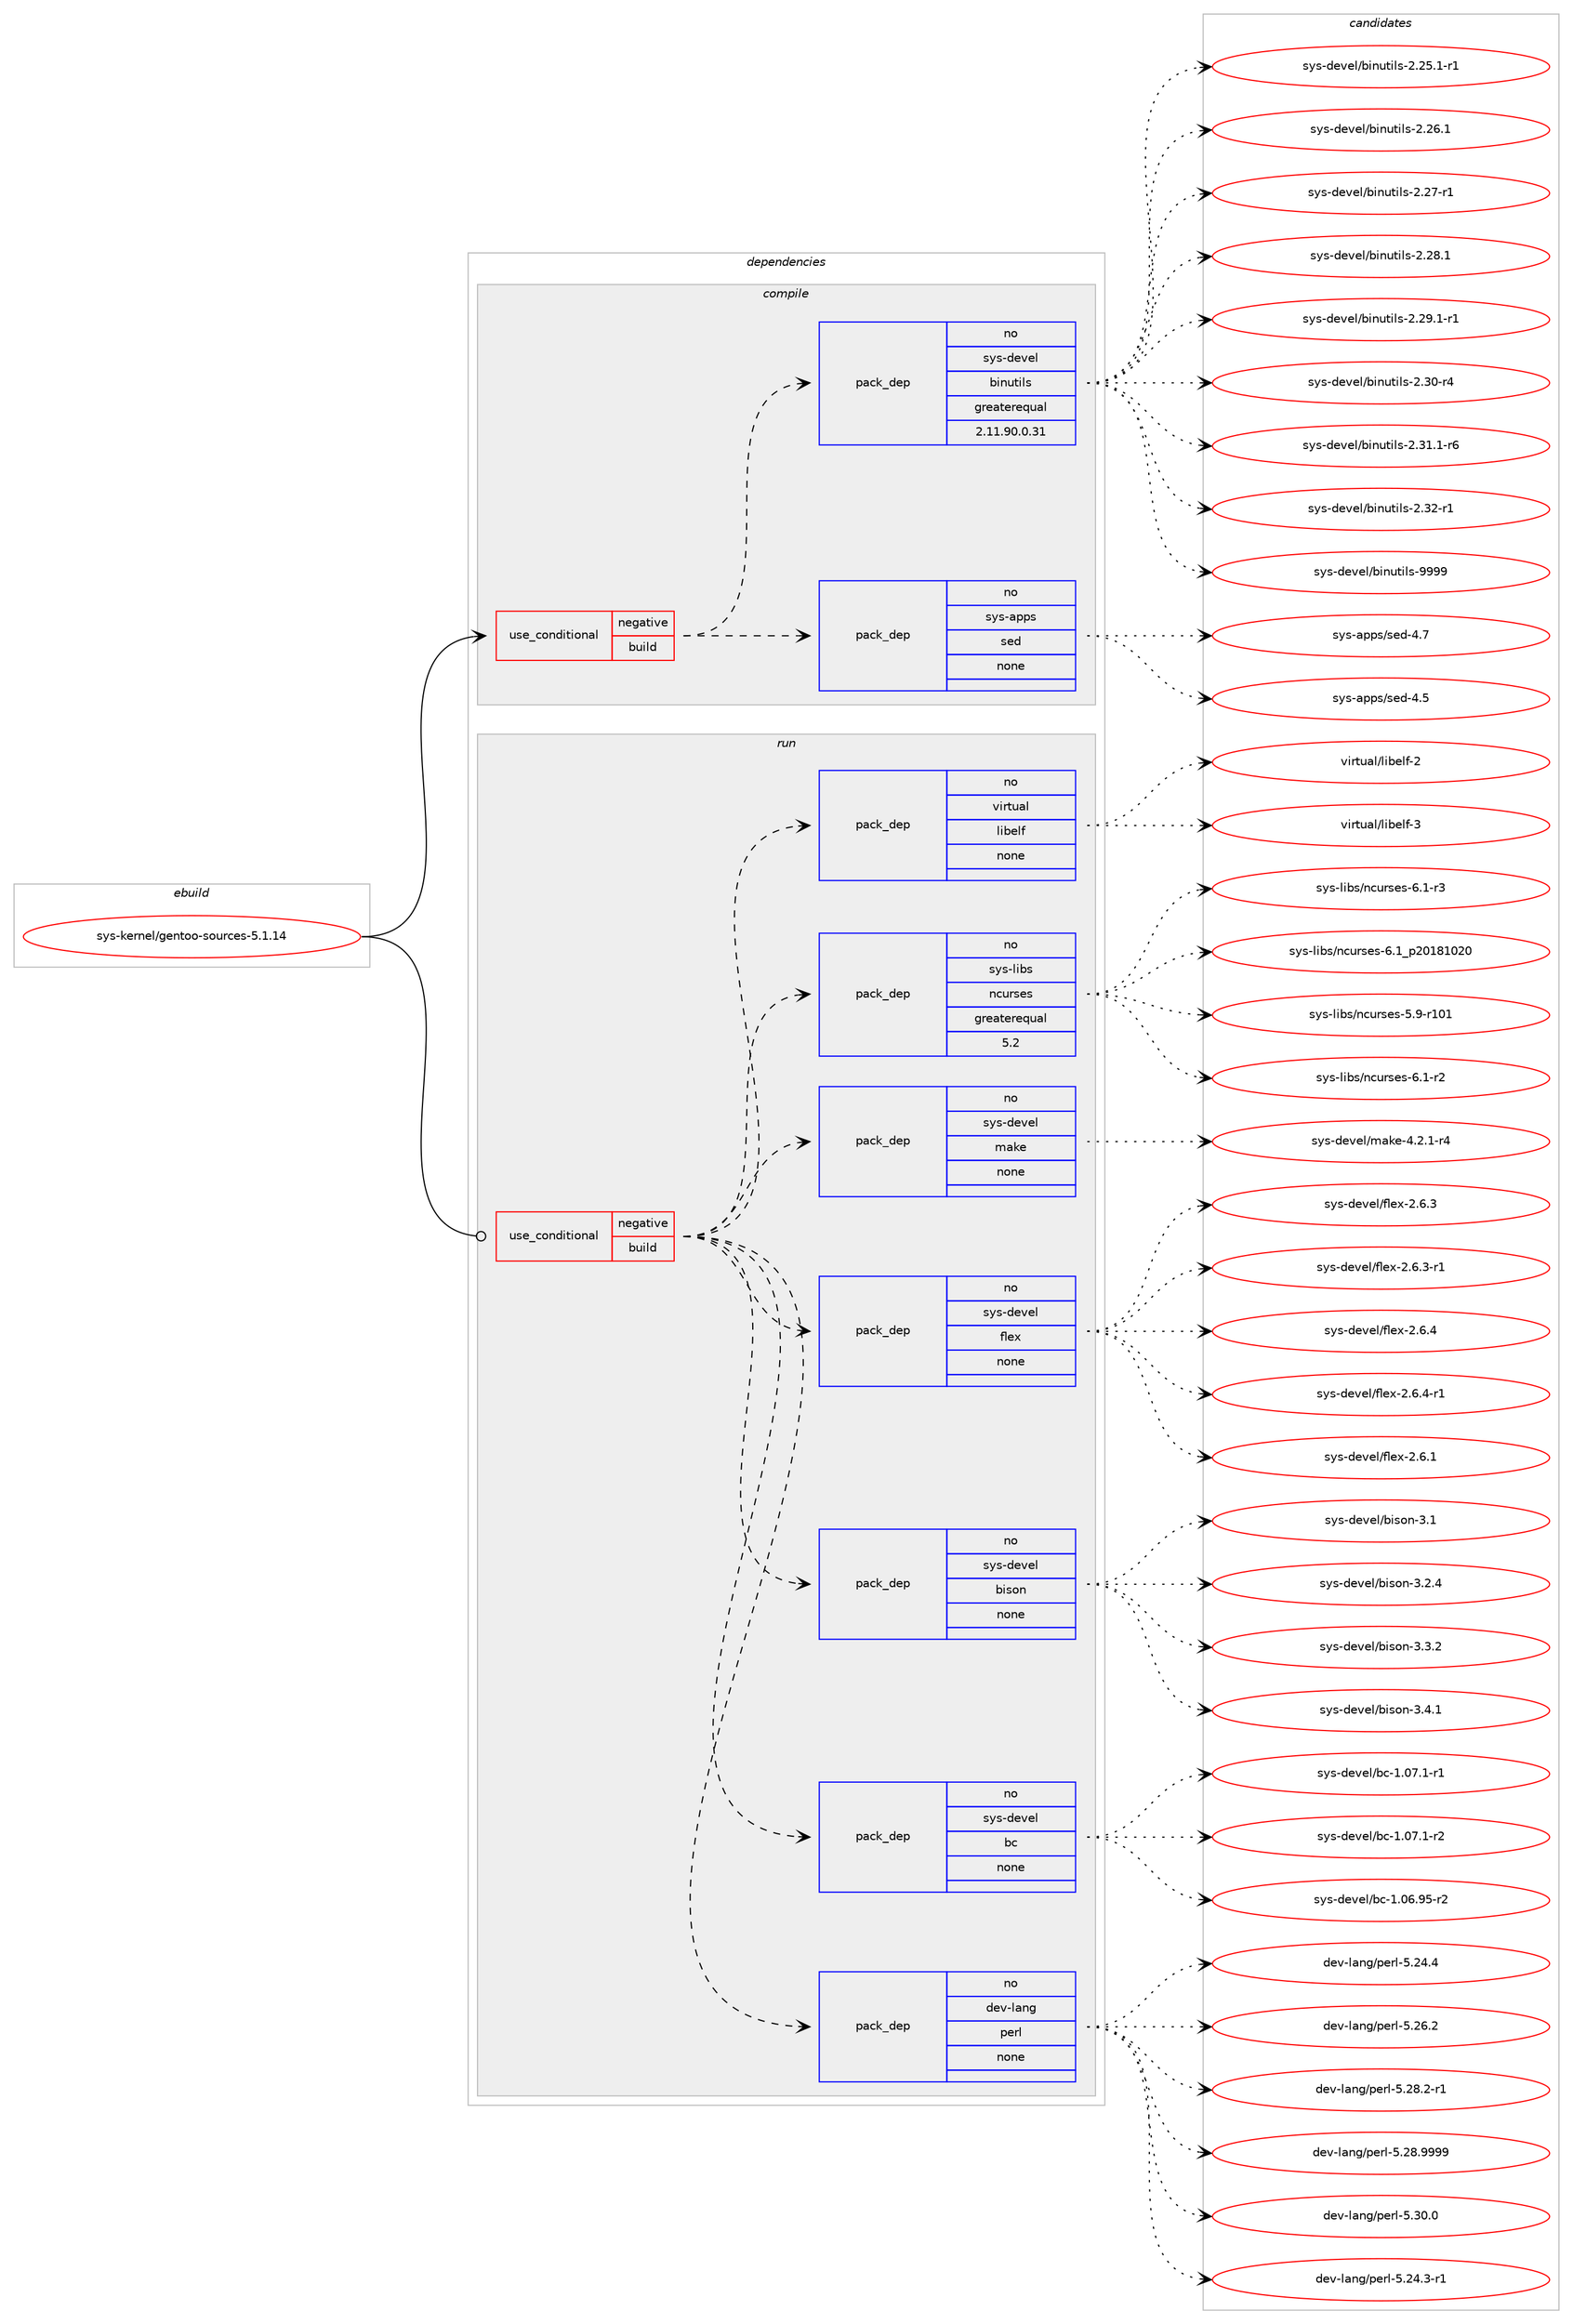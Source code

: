 digraph prolog {

# *************
# Graph options
# *************

newrank=true;
concentrate=true;
compound=true;
graph [rankdir=LR,fontname=Helvetica,fontsize=10,ranksep=1.5];#, ranksep=2.5, nodesep=0.2];
edge  [arrowhead=vee];
node  [fontname=Helvetica,fontsize=10];

# **********
# The ebuild
# **********

subgraph cluster_leftcol {
color=gray;
rank=same;
label=<<i>ebuild</i>>;
id [label="sys-kernel/gentoo-sources-5.1.14", color=red, width=4, href="../sys-kernel/gentoo-sources-5.1.14.svg"];
}

# ****************
# The dependencies
# ****************

subgraph cluster_midcol {
color=gray;
label=<<i>dependencies</i>>;
subgraph cluster_compile {
fillcolor="#eeeeee";
style=filled;
label=<<i>compile</i>>;
subgraph cond81 {
dependency840 [label=<<TABLE BORDER="0" CELLBORDER="1" CELLSPACING="0" CELLPADDING="4"><TR><TD ROWSPAN="3" CELLPADDING="10">use_conditional</TD></TR><TR><TD>negative</TD></TR><TR><TD>build</TD></TR></TABLE>>, shape=none, color=red];
subgraph pack753 {
dependency841 [label=<<TABLE BORDER="0" CELLBORDER="1" CELLSPACING="0" CELLPADDING="4" WIDTH="220"><TR><TD ROWSPAN="6" CELLPADDING="30">pack_dep</TD></TR><TR><TD WIDTH="110">no</TD></TR><TR><TD>sys-apps</TD></TR><TR><TD>sed</TD></TR><TR><TD>none</TD></TR><TR><TD></TD></TR></TABLE>>, shape=none, color=blue];
}
dependency840:e -> dependency841:w [weight=20,style="dashed",arrowhead="vee"];
subgraph pack754 {
dependency842 [label=<<TABLE BORDER="0" CELLBORDER="1" CELLSPACING="0" CELLPADDING="4" WIDTH="220"><TR><TD ROWSPAN="6" CELLPADDING="30">pack_dep</TD></TR><TR><TD WIDTH="110">no</TD></TR><TR><TD>sys-devel</TD></TR><TR><TD>binutils</TD></TR><TR><TD>greaterequal</TD></TR><TR><TD>2.11.90.0.31</TD></TR></TABLE>>, shape=none, color=blue];
}
dependency840:e -> dependency842:w [weight=20,style="dashed",arrowhead="vee"];
}
id:e -> dependency840:w [weight=20,style="solid",arrowhead="vee"];
}
subgraph cluster_compileandrun {
fillcolor="#eeeeee";
style=filled;
label=<<i>compile and run</i>>;
}
subgraph cluster_run {
fillcolor="#eeeeee";
style=filled;
label=<<i>run</i>>;
subgraph cond82 {
dependency843 [label=<<TABLE BORDER="0" CELLBORDER="1" CELLSPACING="0" CELLPADDING="4"><TR><TD ROWSPAN="3" CELLPADDING="10">use_conditional</TD></TR><TR><TD>negative</TD></TR><TR><TD>build</TD></TR></TABLE>>, shape=none, color=red];
subgraph pack755 {
dependency844 [label=<<TABLE BORDER="0" CELLBORDER="1" CELLSPACING="0" CELLPADDING="4" WIDTH="220"><TR><TD ROWSPAN="6" CELLPADDING="30">pack_dep</TD></TR><TR><TD WIDTH="110">no</TD></TR><TR><TD>dev-lang</TD></TR><TR><TD>perl</TD></TR><TR><TD>none</TD></TR><TR><TD></TD></TR></TABLE>>, shape=none, color=blue];
}
dependency843:e -> dependency844:w [weight=20,style="dashed",arrowhead="vee"];
subgraph pack756 {
dependency845 [label=<<TABLE BORDER="0" CELLBORDER="1" CELLSPACING="0" CELLPADDING="4" WIDTH="220"><TR><TD ROWSPAN="6" CELLPADDING="30">pack_dep</TD></TR><TR><TD WIDTH="110">no</TD></TR><TR><TD>sys-devel</TD></TR><TR><TD>bc</TD></TR><TR><TD>none</TD></TR><TR><TD></TD></TR></TABLE>>, shape=none, color=blue];
}
dependency843:e -> dependency845:w [weight=20,style="dashed",arrowhead="vee"];
subgraph pack757 {
dependency846 [label=<<TABLE BORDER="0" CELLBORDER="1" CELLSPACING="0" CELLPADDING="4" WIDTH="220"><TR><TD ROWSPAN="6" CELLPADDING="30">pack_dep</TD></TR><TR><TD WIDTH="110">no</TD></TR><TR><TD>sys-devel</TD></TR><TR><TD>bison</TD></TR><TR><TD>none</TD></TR><TR><TD></TD></TR></TABLE>>, shape=none, color=blue];
}
dependency843:e -> dependency846:w [weight=20,style="dashed",arrowhead="vee"];
subgraph pack758 {
dependency847 [label=<<TABLE BORDER="0" CELLBORDER="1" CELLSPACING="0" CELLPADDING="4" WIDTH="220"><TR><TD ROWSPAN="6" CELLPADDING="30">pack_dep</TD></TR><TR><TD WIDTH="110">no</TD></TR><TR><TD>sys-devel</TD></TR><TR><TD>flex</TD></TR><TR><TD>none</TD></TR><TR><TD></TD></TR></TABLE>>, shape=none, color=blue];
}
dependency843:e -> dependency847:w [weight=20,style="dashed",arrowhead="vee"];
subgraph pack759 {
dependency848 [label=<<TABLE BORDER="0" CELLBORDER="1" CELLSPACING="0" CELLPADDING="4" WIDTH="220"><TR><TD ROWSPAN="6" CELLPADDING="30">pack_dep</TD></TR><TR><TD WIDTH="110">no</TD></TR><TR><TD>sys-devel</TD></TR><TR><TD>make</TD></TR><TR><TD>none</TD></TR><TR><TD></TD></TR></TABLE>>, shape=none, color=blue];
}
dependency843:e -> dependency848:w [weight=20,style="dashed",arrowhead="vee"];
subgraph pack760 {
dependency849 [label=<<TABLE BORDER="0" CELLBORDER="1" CELLSPACING="0" CELLPADDING="4" WIDTH="220"><TR><TD ROWSPAN="6" CELLPADDING="30">pack_dep</TD></TR><TR><TD WIDTH="110">no</TD></TR><TR><TD>sys-libs</TD></TR><TR><TD>ncurses</TD></TR><TR><TD>greaterequal</TD></TR><TR><TD>5.2</TD></TR></TABLE>>, shape=none, color=blue];
}
dependency843:e -> dependency849:w [weight=20,style="dashed",arrowhead="vee"];
subgraph pack761 {
dependency850 [label=<<TABLE BORDER="0" CELLBORDER="1" CELLSPACING="0" CELLPADDING="4" WIDTH="220"><TR><TD ROWSPAN="6" CELLPADDING="30">pack_dep</TD></TR><TR><TD WIDTH="110">no</TD></TR><TR><TD>virtual</TD></TR><TR><TD>libelf</TD></TR><TR><TD>none</TD></TR><TR><TD></TD></TR></TABLE>>, shape=none, color=blue];
}
dependency843:e -> dependency850:w [weight=20,style="dashed",arrowhead="vee"];
}
id:e -> dependency843:w [weight=20,style="solid",arrowhead="odot"];
}
}

# **************
# The candidates
# **************

subgraph cluster_choices {
rank=same;
color=gray;
label=<<i>candidates</i>>;

subgraph choice753 {
color=black;
nodesep=1;
choice11512111545971121121154711510110045524653 [label="sys-apps/sed-4.5", color=red, width=4,href="../sys-apps/sed-4.5.svg"];
choice11512111545971121121154711510110045524655 [label="sys-apps/sed-4.7", color=red, width=4,href="../sys-apps/sed-4.7.svg"];
dependency841:e -> choice11512111545971121121154711510110045524653:w [style=dotted,weight="100"];
dependency841:e -> choice11512111545971121121154711510110045524655:w [style=dotted,weight="100"];
}
subgraph choice754 {
color=black;
nodesep=1;
choice115121115451001011181011084798105110117116105108115455046505346494511449 [label="sys-devel/binutils-2.25.1-r1", color=red, width=4,href="../sys-devel/binutils-2.25.1-r1.svg"];
choice11512111545100101118101108479810511011711610510811545504650544649 [label="sys-devel/binutils-2.26.1", color=red, width=4,href="../sys-devel/binutils-2.26.1.svg"];
choice11512111545100101118101108479810511011711610510811545504650554511449 [label="sys-devel/binutils-2.27-r1", color=red, width=4,href="../sys-devel/binutils-2.27-r1.svg"];
choice11512111545100101118101108479810511011711610510811545504650564649 [label="sys-devel/binutils-2.28.1", color=red, width=4,href="../sys-devel/binutils-2.28.1.svg"];
choice115121115451001011181011084798105110117116105108115455046505746494511449 [label="sys-devel/binutils-2.29.1-r1", color=red, width=4,href="../sys-devel/binutils-2.29.1-r1.svg"];
choice11512111545100101118101108479810511011711610510811545504651484511452 [label="sys-devel/binutils-2.30-r4", color=red, width=4,href="../sys-devel/binutils-2.30-r4.svg"];
choice115121115451001011181011084798105110117116105108115455046514946494511454 [label="sys-devel/binutils-2.31.1-r6", color=red, width=4,href="../sys-devel/binutils-2.31.1-r6.svg"];
choice11512111545100101118101108479810511011711610510811545504651504511449 [label="sys-devel/binutils-2.32-r1", color=red, width=4,href="../sys-devel/binutils-2.32-r1.svg"];
choice1151211154510010111810110847981051101171161051081154557575757 [label="sys-devel/binutils-9999", color=red, width=4,href="../sys-devel/binutils-9999.svg"];
dependency842:e -> choice115121115451001011181011084798105110117116105108115455046505346494511449:w [style=dotted,weight="100"];
dependency842:e -> choice11512111545100101118101108479810511011711610510811545504650544649:w [style=dotted,weight="100"];
dependency842:e -> choice11512111545100101118101108479810511011711610510811545504650554511449:w [style=dotted,weight="100"];
dependency842:e -> choice11512111545100101118101108479810511011711610510811545504650564649:w [style=dotted,weight="100"];
dependency842:e -> choice115121115451001011181011084798105110117116105108115455046505746494511449:w [style=dotted,weight="100"];
dependency842:e -> choice11512111545100101118101108479810511011711610510811545504651484511452:w [style=dotted,weight="100"];
dependency842:e -> choice115121115451001011181011084798105110117116105108115455046514946494511454:w [style=dotted,weight="100"];
dependency842:e -> choice11512111545100101118101108479810511011711610510811545504651504511449:w [style=dotted,weight="100"];
dependency842:e -> choice1151211154510010111810110847981051101171161051081154557575757:w [style=dotted,weight="100"];
}
subgraph choice755 {
color=black;
nodesep=1;
choice100101118451089711010347112101114108455346505246514511449 [label="dev-lang/perl-5.24.3-r1", color=red, width=4,href="../dev-lang/perl-5.24.3-r1.svg"];
choice10010111845108971101034711210111410845534650524652 [label="dev-lang/perl-5.24.4", color=red, width=4,href="../dev-lang/perl-5.24.4.svg"];
choice10010111845108971101034711210111410845534650544650 [label="dev-lang/perl-5.26.2", color=red, width=4,href="../dev-lang/perl-5.26.2.svg"];
choice100101118451089711010347112101114108455346505646504511449 [label="dev-lang/perl-5.28.2-r1", color=red, width=4,href="../dev-lang/perl-5.28.2-r1.svg"];
choice10010111845108971101034711210111410845534650564657575757 [label="dev-lang/perl-5.28.9999", color=red, width=4,href="../dev-lang/perl-5.28.9999.svg"];
choice10010111845108971101034711210111410845534651484648 [label="dev-lang/perl-5.30.0", color=red, width=4,href="../dev-lang/perl-5.30.0.svg"];
dependency844:e -> choice100101118451089711010347112101114108455346505246514511449:w [style=dotted,weight="100"];
dependency844:e -> choice10010111845108971101034711210111410845534650524652:w [style=dotted,weight="100"];
dependency844:e -> choice10010111845108971101034711210111410845534650544650:w [style=dotted,weight="100"];
dependency844:e -> choice100101118451089711010347112101114108455346505646504511449:w [style=dotted,weight="100"];
dependency844:e -> choice10010111845108971101034711210111410845534650564657575757:w [style=dotted,weight="100"];
dependency844:e -> choice10010111845108971101034711210111410845534651484648:w [style=dotted,weight="100"];
}
subgraph choice756 {
color=black;
nodesep=1;
choice1151211154510010111810110847989945494648544657534511450 [label="sys-devel/bc-1.06.95-r2", color=red, width=4,href="../sys-devel/bc-1.06.95-r2.svg"];
choice11512111545100101118101108479899454946485546494511449 [label="sys-devel/bc-1.07.1-r1", color=red, width=4,href="../sys-devel/bc-1.07.1-r1.svg"];
choice11512111545100101118101108479899454946485546494511450 [label="sys-devel/bc-1.07.1-r2", color=red, width=4,href="../sys-devel/bc-1.07.1-r2.svg"];
dependency845:e -> choice1151211154510010111810110847989945494648544657534511450:w [style=dotted,weight="100"];
dependency845:e -> choice11512111545100101118101108479899454946485546494511449:w [style=dotted,weight="100"];
dependency845:e -> choice11512111545100101118101108479899454946485546494511450:w [style=dotted,weight="100"];
}
subgraph choice757 {
color=black;
nodesep=1;
choice11512111545100101118101108479810511511111045514649 [label="sys-devel/bison-3.1", color=red, width=4,href="../sys-devel/bison-3.1.svg"];
choice115121115451001011181011084798105115111110455146504652 [label="sys-devel/bison-3.2.4", color=red, width=4,href="../sys-devel/bison-3.2.4.svg"];
choice115121115451001011181011084798105115111110455146514650 [label="sys-devel/bison-3.3.2", color=red, width=4,href="../sys-devel/bison-3.3.2.svg"];
choice115121115451001011181011084798105115111110455146524649 [label="sys-devel/bison-3.4.1", color=red, width=4,href="../sys-devel/bison-3.4.1.svg"];
dependency846:e -> choice11512111545100101118101108479810511511111045514649:w [style=dotted,weight="100"];
dependency846:e -> choice115121115451001011181011084798105115111110455146504652:w [style=dotted,weight="100"];
dependency846:e -> choice115121115451001011181011084798105115111110455146514650:w [style=dotted,weight="100"];
dependency846:e -> choice115121115451001011181011084798105115111110455146524649:w [style=dotted,weight="100"];
}
subgraph choice758 {
color=black;
nodesep=1;
choice1151211154510010111810110847102108101120455046544649 [label="sys-devel/flex-2.6.1", color=red, width=4,href="../sys-devel/flex-2.6.1.svg"];
choice1151211154510010111810110847102108101120455046544651 [label="sys-devel/flex-2.6.3", color=red, width=4,href="../sys-devel/flex-2.6.3.svg"];
choice11512111545100101118101108471021081011204550465446514511449 [label="sys-devel/flex-2.6.3-r1", color=red, width=4,href="../sys-devel/flex-2.6.3-r1.svg"];
choice1151211154510010111810110847102108101120455046544652 [label="sys-devel/flex-2.6.4", color=red, width=4,href="../sys-devel/flex-2.6.4.svg"];
choice11512111545100101118101108471021081011204550465446524511449 [label="sys-devel/flex-2.6.4-r1", color=red, width=4,href="../sys-devel/flex-2.6.4-r1.svg"];
dependency847:e -> choice1151211154510010111810110847102108101120455046544649:w [style=dotted,weight="100"];
dependency847:e -> choice1151211154510010111810110847102108101120455046544651:w [style=dotted,weight="100"];
dependency847:e -> choice11512111545100101118101108471021081011204550465446514511449:w [style=dotted,weight="100"];
dependency847:e -> choice1151211154510010111810110847102108101120455046544652:w [style=dotted,weight="100"];
dependency847:e -> choice11512111545100101118101108471021081011204550465446524511449:w [style=dotted,weight="100"];
}
subgraph choice759 {
color=black;
nodesep=1;
choice1151211154510010111810110847109971071014552465046494511452 [label="sys-devel/make-4.2.1-r4", color=red, width=4,href="../sys-devel/make-4.2.1-r4.svg"];
dependency848:e -> choice1151211154510010111810110847109971071014552465046494511452:w [style=dotted,weight="100"];
}
subgraph choice760 {
color=black;
nodesep=1;
choice115121115451081059811547110991171141151011154553465745114494849 [label="sys-libs/ncurses-5.9-r101", color=red, width=4,href="../sys-libs/ncurses-5.9-r101.svg"];
choice11512111545108105981154711099117114115101115455446494511450 [label="sys-libs/ncurses-6.1-r2", color=red, width=4,href="../sys-libs/ncurses-6.1-r2.svg"];
choice11512111545108105981154711099117114115101115455446494511451 [label="sys-libs/ncurses-6.1-r3", color=red, width=4,href="../sys-libs/ncurses-6.1-r3.svg"];
choice1151211154510810598115471109911711411510111545544649951125048495649485048 [label="sys-libs/ncurses-6.1_p20181020", color=red, width=4,href="../sys-libs/ncurses-6.1_p20181020.svg"];
dependency849:e -> choice115121115451081059811547110991171141151011154553465745114494849:w [style=dotted,weight="100"];
dependency849:e -> choice11512111545108105981154711099117114115101115455446494511450:w [style=dotted,weight="100"];
dependency849:e -> choice11512111545108105981154711099117114115101115455446494511451:w [style=dotted,weight="100"];
dependency849:e -> choice1151211154510810598115471109911711411510111545544649951125048495649485048:w [style=dotted,weight="100"];
}
subgraph choice761 {
color=black;
nodesep=1;
choice1181051141161179710847108105981011081024550 [label="virtual/libelf-2", color=red, width=4,href="../virtual/libelf-2.svg"];
choice1181051141161179710847108105981011081024551 [label="virtual/libelf-3", color=red, width=4,href="../virtual/libelf-3.svg"];
dependency850:e -> choice1181051141161179710847108105981011081024550:w [style=dotted,weight="100"];
dependency850:e -> choice1181051141161179710847108105981011081024551:w [style=dotted,weight="100"];
}
}

}
